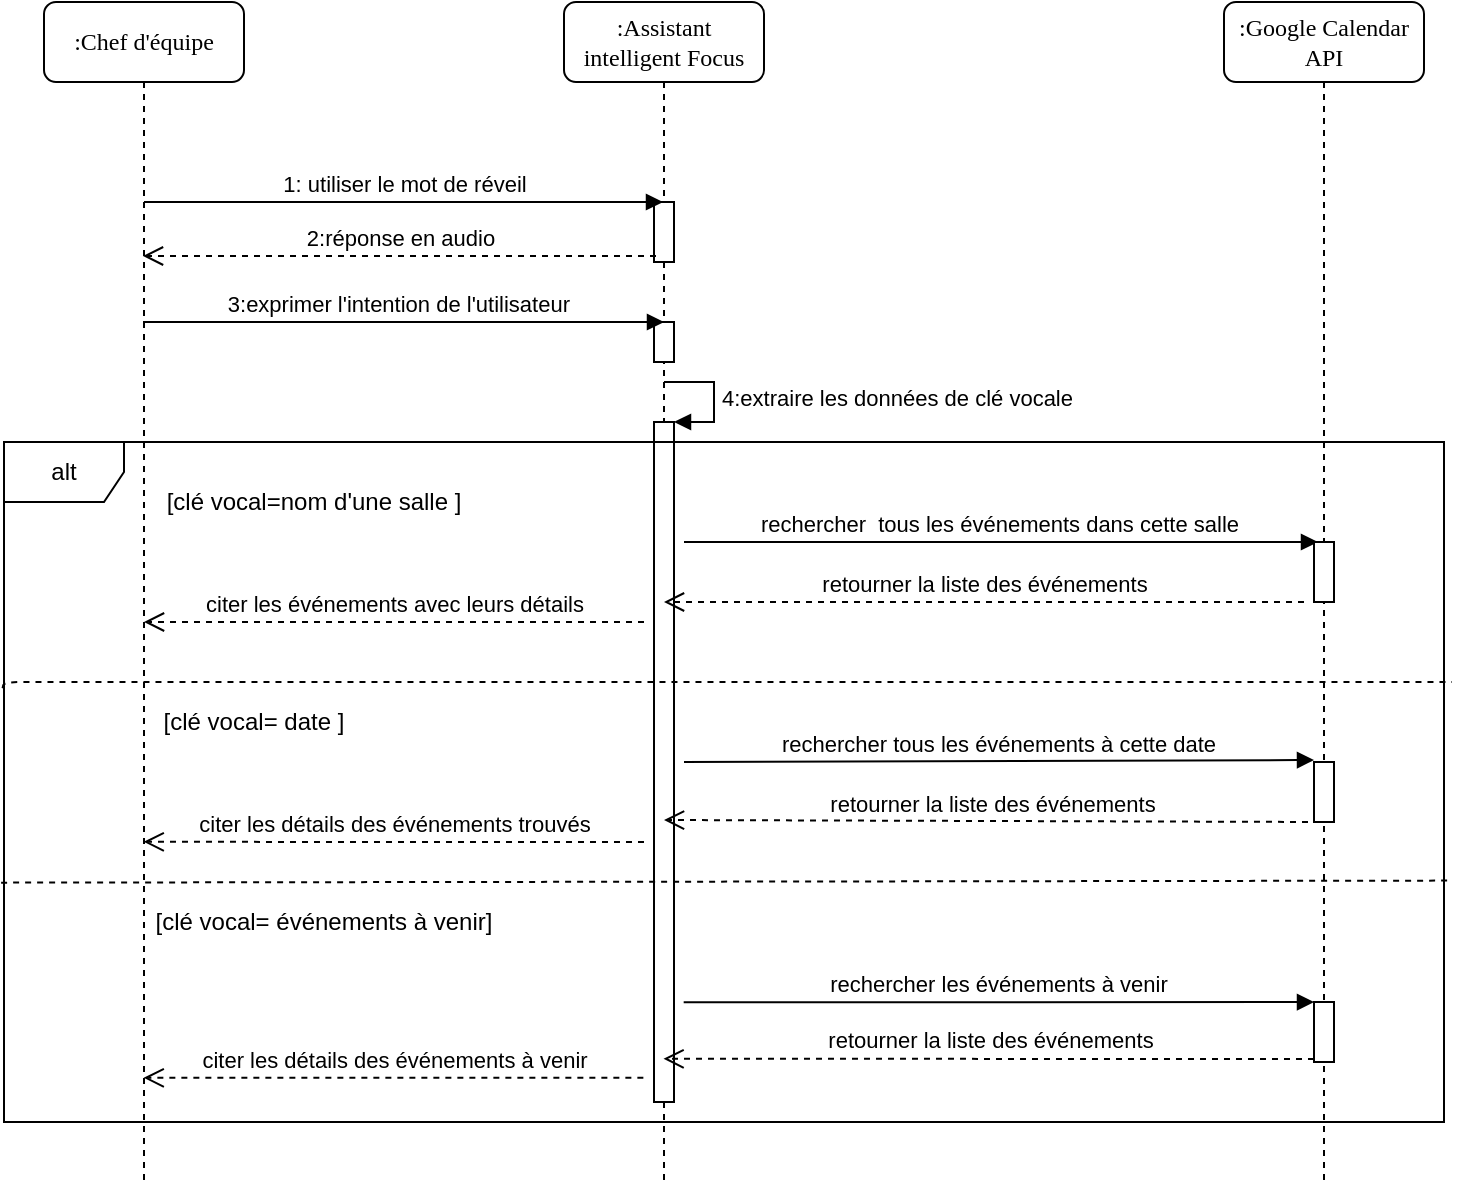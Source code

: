 <mxfile version="13.6.5" type="github">
  <diagram id="vhmoDMPL0fvR574YdhKA" name="Page-1">
    <mxGraphModel dx="723" dy="334" grid="1" gridSize="10" guides="1" tooltips="1" connect="1" arrows="1" fold="1" page="1" pageScale="1" pageWidth="1700" pageHeight="1100" math="0" shadow="0">
      <root>
        <mxCell id="0" />
        <mxCell id="1" parent="0" />
        <mxCell id="hpK47zPQc2Vl8OK8Z2gS-1" value=":Chef d&#39;équipe" style="shape=umlLifeline;perimeter=lifelinePerimeter;whiteSpace=wrap;html=1;container=1;collapsible=0;recursiveResize=0;outlineConnect=0;rounded=1;shadow=0;comic=0;labelBackgroundColor=none;strokeWidth=1;fontFamily=Verdana;fontSize=12;align=center;" parent="1" vertex="1">
          <mxGeometry x="100" y="40" width="100" height="590" as="geometry" />
        </mxCell>
        <mxCell id="hpK47zPQc2Vl8OK8Z2gS-2" value=":Assistant intelligent Focus" style="shape=umlLifeline;perimeter=lifelinePerimeter;whiteSpace=wrap;html=1;container=1;collapsible=0;recursiveResize=0;outlineConnect=0;rounded=1;shadow=0;comic=0;labelBackgroundColor=none;strokeWidth=1;fontFamily=Verdana;fontSize=12;align=center;" parent="1" vertex="1">
          <mxGeometry x="360" y="40" width="100" height="590" as="geometry" />
        </mxCell>
        <mxCell id="hpK47zPQc2Vl8OK8Z2gS-3" value="" style="html=1;points=[];perimeter=orthogonalPerimeter;" parent="hpK47zPQc2Vl8OK8Z2gS-2" vertex="1">
          <mxGeometry x="45" y="100" width="10" height="30" as="geometry" />
        </mxCell>
        <mxCell id="hpK47zPQc2Vl8OK8Z2gS-4" value="" style="html=1;points=[];perimeter=orthogonalPerimeter;" parent="hpK47zPQc2Vl8OK8Z2gS-2" vertex="1">
          <mxGeometry x="45" y="160" width="10" height="20" as="geometry" />
        </mxCell>
        <mxCell id="hpK47zPQc2Vl8OK8Z2gS-5" value="" style="html=1;points=[];perimeter=orthogonalPerimeter;" parent="hpK47zPQc2Vl8OK8Z2gS-2" vertex="1">
          <mxGeometry x="45" y="210" width="10" height="340" as="geometry" />
        </mxCell>
        <mxCell id="hpK47zPQc2Vl8OK8Z2gS-6" value="4:extraire les données de clé vocale&amp;nbsp;" style="edgeStyle=orthogonalEdgeStyle;html=1;align=left;spacingLeft=2;endArrow=block;rounded=0;entryX=1;entryY=0;" parent="hpK47zPQc2Vl8OK8Z2gS-2" target="hpK47zPQc2Vl8OK8Z2gS-5" edge="1">
          <mxGeometry relative="1" as="geometry">
            <mxPoint x="50" y="190" as="sourcePoint" />
            <Array as="points">
              <mxPoint x="75" y="190" />
            </Array>
          </mxGeometry>
        </mxCell>
        <mxCell id="hpK47zPQc2Vl8OK8Z2gS-11" value=":Google Calendar API" style="shape=umlLifeline;perimeter=lifelinePerimeter;whiteSpace=wrap;html=1;container=1;collapsible=0;recursiveResize=0;outlineConnect=0;rounded=1;shadow=0;comic=0;labelBackgroundColor=none;strokeWidth=1;fontFamily=Verdana;fontSize=12;align=center;" parent="1" vertex="1">
          <mxGeometry x="690" y="40" width="100" height="590" as="geometry" />
        </mxCell>
        <mxCell id="3PBeAsnSOXcV4ztO4AQP-1" value="1: utiliser le mot de réveil" style="html=1;verticalAlign=bottom;endArrow=block;" edge="1" parent="1">
          <mxGeometry width="80" relative="1" as="geometry">
            <mxPoint x="150" y="140" as="sourcePoint" />
            <mxPoint x="409.5" y="140" as="targetPoint" />
          </mxGeometry>
        </mxCell>
        <mxCell id="3PBeAsnSOXcV4ztO4AQP-2" value="2:réponse en audio" style="html=1;verticalAlign=bottom;endArrow=open;dashed=1;endSize=8;exitX=0.1;exitY=0.9;exitDx=0;exitDy=0;exitPerimeter=0;" edge="1" parent="1">
          <mxGeometry relative="1" as="geometry">
            <mxPoint x="406" y="167" as="sourcePoint" />
            <mxPoint x="149.5" y="167" as="targetPoint" />
          </mxGeometry>
        </mxCell>
        <mxCell id="3PBeAsnSOXcV4ztO4AQP-3" value="3:exprimer l&#39;intention de l&#39;utilisateur&amp;nbsp;&amp;nbsp;" style="html=1;verticalAlign=bottom;endArrow=block;" edge="1" parent="1">
          <mxGeometry width="80" relative="1" as="geometry">
            <mxPoint x="149.5" y="200" as="sourcePoint" />
            <mxPoint x="410" y="200" as="targetPoint" />
          </mxGeometry>
        </mxCell>
        <mxCell id="3PBeAsnSOXcV4ztO4AQP-5" value="alt" style="shape=umlFrame;whiteSpace=wrap;html=1;" vertex="1" parent="1">
          <mxGeometry x="80" y="260" width="720" height="340" as="geometry" />
        </mxCell>
        <mxCell id="3PBeAsnSOXcV4ztO4AQP-6" value="[clé vocal=nom d&#39;une salle ]" style="text;html=1;strokeColor=none;fillColor=none;align=center;verticalAlign=middle;whiteSpace=wrap;rounded=0;" vertex="1" parent="1">
          <mxGeometry x="140" y="280" width="190" height="20" as="geometry" />
        </mxCell>
        <mxCell id="3PBeAsnSOXcV4ztO4AQP-8" value="rechercher&amp;nbsp; tous les événements dans cette salle&amp;nbsp;" style="html=1;verticalAlign=bottom;endArrow=block;entryX=0.2;entryY=0;entryDx=0;entryDy=0;entryPerimeter=0;" edge="1" target="3PBeAsnSOXcV4ztO4AQP-10" parent="1">
          <mxGeometry relative="1" as="geometry">
            <mxPoint x="420" y="310" as="sourcePoint" />
            <mxPoint x="730" y="310.0" as="targetPoint" />
          </mxGeometry>
        </mxCell>
        <mxCell id="3PBeAsnSOXcV4ztO4AQP-10" value="" style="html=1;points=[];perimeter=orthogonalPerimeter;" vertex="1" parent="1">
          <mxGeometry x="735" y="310" width="10" height="30" as="geometry" />
        </mxCell>
        <mxCell id="3PBeAsnSOXcV4ztO4AQP-11" value="retourner la liste des événements" style="html=1;verticalAlign=bottom;endArrow=open;dashed=1;endSize=8;" edge="1" parent="1">
          <mxGeometry relative="1" as="geometry">
            <mxPoint x="730" y="340" as="sourcePoint" />
            <mxPoint x="410" y="340" as="targetPoint" />
          </mxGeometry>
        </mxCell>
        <mxCell id="3PBeAsnSOXcV4ztO4AQP-13" value="citer les événements avec leurs détails" style="html=1;verticalAlign=bottom;endArrow=open;dashed=1;endSize=8;" edge="1" parent="1">
          <mxGeometry relative="1" as="geometry">
            <mxPoint x="400" y="350" as="sourcePoint" />
            <mxPoint x="150" y="350" as="targetPoint" />
          </mxGeometry>
        </mxCell>
        <mxCell id="3PBeAsnSOXcV4ztO4AQP-15" value="[clé vocal= date ]" style="text;html=1;strokeColor=none;fillColor=none;align=center;verticalAlign=middle;whiteSpace=wrap;rounded=0;" vertex="1" parent="1">
          <mxGeometry x="140" y="390" width="130" height="20" as="geometry" />
        </mxCell>
        <mxCell id="3PBeAsnSOXcV4ztO4AQP-20" value="rechercher tous les événements à cette date" style="html=1;verticalAlign=bottom;endArrow=block;entryX=0;entryY=-0.033;entryDx=0;entryDy=0;entryPerimeter=0;" edge="1" parent="1" target="3PBeAsnSOXcV4ztO4AQP-21">
          <mxGeometry width="80" relative="1" as="geometry">
            <mxPoint x="420" y="420" as="sourcePoint" />
            <mxPoint x="730" y="420" as="targetPoint" />
          </mxGeometry>
        </mxCell>
        <mxCell id="3PBeAsnSOXcV4ztO4AQP-21" value="" style="html=1;points=[];perimeter=orthogonalPerimeter;" vertex="1" parent="1">
          <mxGeometry x="735" y="420" width="10" height="30" as="geometry" />
        </mxCell>
        <mxCell id="3PBeAsnSOXcV4ztO4AQP-25" value="retourner la liste des événements" style="html=1;verticalAlign=bottom;endArrow=open;dashed=1;endSize=8;exitX=0.3;exitY=1;exitDx=0;exitDy=0;exitPerimeter=0;" edge="1" parent="1" source="3PBeAsnSOXcV4ztO4AQP-21">
          <mxGeometry relative="1" as="geometry">
            <mxPoint x="490" y="449" as="sourcePoint" />
            <mxPoint x="410" y="449" as="targetPoint" />
          </mxGeometry>
        </mxCell>
        <mxCell id="3PBeAsnSOXcV4ztO4AQP-28" value="citer les détails des événements trouvés" style="html=1;verticalAlign=bottom;endArrow=open;dashed=1;endSize=8;entryX=0.097;entryY=0.588;entryDx=0;entryDy=0;entryPerimeter=0;" edge="1" parent="1" target="3PBeAsnSOXcV4ztO4AQP-5">
          <mxGeometry relative="1" as="geometry">
            <mxPoint x="400" y="460" as="sourcePoint" />
            <mxPoint x="200" y="441" as="targetPoint" />
          </mxGeometry>
        </mxCell>
        <mxCell id="3PBeAsnSOXcV4ztO4AQP-29" value="[clé vocal= événements à venir]" style="text;html=1;strokeColor=none;fillColor=none;align=center;verticalAlign=middle;whiteSpace=wrap;rounded=0;" vertex="1" parent="1">
          <mxGeometry x="140" y="500" width="200" as="geometry" />
        </mxCell>
        <mxCell id="3PBeAsnSOXcV4ztO4AQP-30" value="" style="html=1;points=[];perimeter=orthogonalPerimeter;" vertex="1" parent="1">
          <mxGeometry x="735" y="540" width="10" height="30" as="geometry" />
        </mxCell>
        <mxCell id="3PBeAsnSOXcV4ztO4AQP-31" value="rechercher les événements à venir" style="html=1;verticalAlign=bottom;endArrow=block;entryX=0;entryY=0;exitX=0.472;exitY=0.824;exitDx=0;exitDy=0;exitPerimeter=0;" edge="1" target="3PBeAsnSOXcV4ztO4AQP-30" parent="1" source="3PBeAsnSOXcV4ztO4AQP-5">
          <mxGeometry relative="1" as="geometry">
            <mxPoint x="420" y="520" as="sourcePoint" />
          </mxGeometry>
        </mxCell>
        <mxCell id="3PBeAsnSOXcV4ztO4AQP-32" value="retourner la liste des événements" style="html=1;verticalAlign=bottom;endArrow=open;dashed=1;endSize=8;exitX=0;exitY=0.95;entryX=0.458;entryY=0.907;entryDx=0;entryDy=0;entryPerimeter=0;" edge="1" source="3PBeAsnSOXcV4ztO4AQP-30" parent="1" target="3PBeAsnSOXcV4ztO4AQP-5">
          <mxGeometry relative="1" as="geometry">
            <mxPoint x="580" y="555" as="targetPoint" />
          </mxGeometry>
        </mxCell>
        <mxCell id="3PBeAsnSOXcV4ztO4AQP-33" value="citer les détails des événements à venir" style="html=1;verticalAlign=bottom;endArrow=open;dashed=1;endSize=8;entryX=0.097;entryY=0.935;entryDx=0;entryDy=0;entryPerimeter=0;exitX=0.444;exitY=0.935;exitDx=0;exitDy=0;exitPerimeter=0;" edge="1" parent="1" source="3PBeAsnSOXcV4ztO4AQP-5" target="3PBeAsnSOXcV4ztO4AQP-5">
          <mxGeometry relative="1" as="geometry">
            <mxPoint x="400" y="550" as="sourcePoint" />
            <mxPoint x="330" y="550" as="targetPoint" />
          </mxGeometry>
        </mxCell>
        <mxCell id="3PBeAsnSOXcV4ztO4AQP-36" value="" style="endArrow=none;dashed=1;html=1;exitX=-0.001;exitY=0.362;exitDx=0;exitDy=0;exitPerimeter=0;" edge="1" parent="1" source="3PBeAsnSOXcV4ztO4AQP-5">
          <mxGeometry width="50" height="50" relative="1" as="geometry">
            <mxPoint x="340" y="410" as="sourcePoint" />
            <mxPoint x="804" y="380" as="targetPoint" />
            <Array as="points">
              <mxPoint x="80" y="380" />
            </Array>
          </mxGeometry>
        </mxCell>
        <mxCell id="3PBeAsnSOXcV4ztO4AQP-37" value="" style="endArrow=none;dashed=1;html=1;exitX=-0.002;exitY=0.648;exitDx=0;exitDy=0;exitPerimeter=0;entryX=1.004;entryY=0.645;entryDx=0;entryDy=0;entryPerimeter=0;" edge="1" parent="1" source="3PBeAsnSOXcV4ztO4AQP-5" target="3PBeAsnSOXcV4ztO4AQP-5">
          <mxGeometry width="50" height="50" relative="1" as="geometry">
            <mxPoint x="380" y="510" as="sourcePoint" />
            <mxPoint x="430" y="460" as="targetPoint" />
          </mxGeometry>
        </mxCell>
      </root>
    </mxGraphModel>
  </diagram>
</mxfile>
